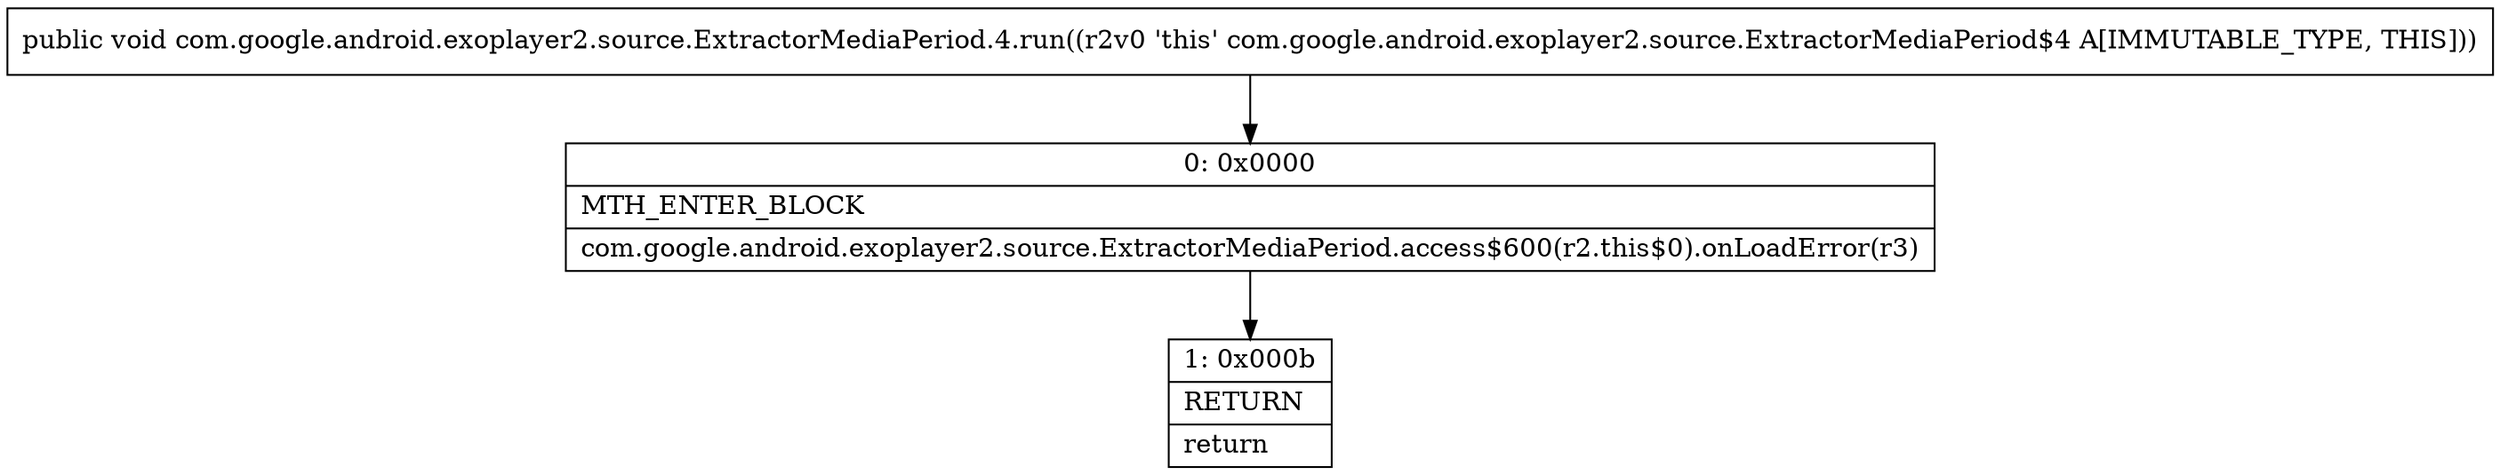 digraph "CFG forcom.google.android.exoplayer2.source.ExtractorMediaPeriod.4.run()V" {
Node_0 [shape=record,label="{0\:\ 0x0000|MTH_ENTER_BLOCK\l|com.google.android.exoplayer2.source.ExtractorMediaPeriod.access$600(r2.this$0).onLoadError(r3)\l}"];
Node_1 [shape=record,label="{1\:\ 0x000b|RETURN\l|return\l}"];
MethodNode[shape=record,label="{public void com.google.android.exoplayer2.source.ExtractorMediaPeriod.4.run((r2v0 'this' com.google.android.exoplayer2.source.ExtractorMediaPeriod$4 A[IMMUTABLE_TYPE, THIS])) }"];
MethodNode -> Node_0;
Node_0 -> Node_1;
}

